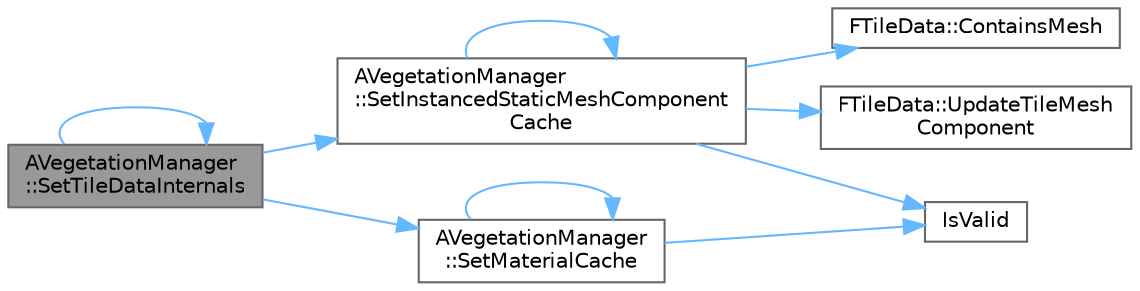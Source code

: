 digraph "AVegetationManager::SetTileDataInternals"
{
 // INTERACTIVE_SVG=YES
 // LATEX_PDF_SIZE
  bgcolor="transparent";
  edge [fontname=Helvetica,fontsize=10,labelfontname=Helvetica,labelfontsize=10];
  node [fontname=Helvetica,fontsize=10,shape=box,height=0.2,width=0.4];
  rankdir="LR";
  Node1 [id="Node000001",label="AVegetationManager\l::SetTileDataInternals",height=0.2,width=0.4,color="gray40", fillcolor="grey60", style="filled", fontcolor="black",tooltip=" "];
  Node1 -> Node2 [id="edge1_Node000001_Node000002",color="steelblue1",style="solid",tooltip=" "];
  Node2 [id="Node000002",label="AVegetationManager\l::SetInstancedStaticMeshComponent\lCache",height=0.2,width=0.4,color="grey40", fillcolor="white", style="filled",URL="$dd/dfc/classAVegetationManager.html#a25d35874d855f175831b073c099b6ce0",tooltip=" "];
  Node2 -> Node3 [id="edge2_Node000002_Node000003",color="steelblue1",style="solid",tooltip=" "];
  Node3 [id="Node000003",label="FTileData::ContainsMesh",height=0.2,width=0.4,color="grey40", fillcolor="white", style="filled",URL="$df/d8b/structFTileData.html#a0450017579d8051e155216768952a06a",tooltip=" "];
  Node2 -> Node4 [id="edge3_Node000002_Node000004",color="steelblue1",style="solid",tooltip=" "];
  Node4 [id="Node000004",label="IsValid",height=0.2,width=0.4,color="grey40", fillcolor="white", style="filled",URL="$d2/d40/TrafficLightBase_8cpp.html#a1459952e95242b0c926376d0bb4692b8",tooltip=" "];
  Node2 -> Node2 [id="edge4_Node000002_Node000002",color="steelblue1",style="solid",tooltip=" "];
  Node2 -> Node5 [id="edge5_Node000002_Node000005",color="steelblue1",style="solid",tooltip=" "];
  Node5 [id="Node000005",label="FTileData::UpdateTileMesh\lComponent",height=0.2,width=0.4,color="grey40", fillcolor="white", style="filled",URL="$df/d8b/structFTileData.html#acc70f7876ec081f5d053f1e94a3aae37",tooltip=" "];
  Node1 -> Node6 [id="edge6_Node000001_Node000006",color="steelblue1",style="solid",tooltip=" "];
  Node6 [id="Node000006",label="AVegetationManager\l::SetMaterialCache",height=0.2,width=0.4,color="grey40", fillcolor="white", style="filled",URL="$dd/dfc/classAVegetationManager.html#a6c109718ebfecaf396d9ab9365dc3334",tooltip=" "];
  Node6 -> Node4 [id="edge7_Node000006_Node000004",color="steelblue1",style="solid",tooltip=" "];
  Node6 -> Node6 [id="edge8_Node000006_Node000006",color="steelblue1",style="solid",tooltip=" "];
  Node1 -> Node1 [id="edge9_Node000001_Node000001",color="steelblue1",style="solid",tooltip=" "];
}
